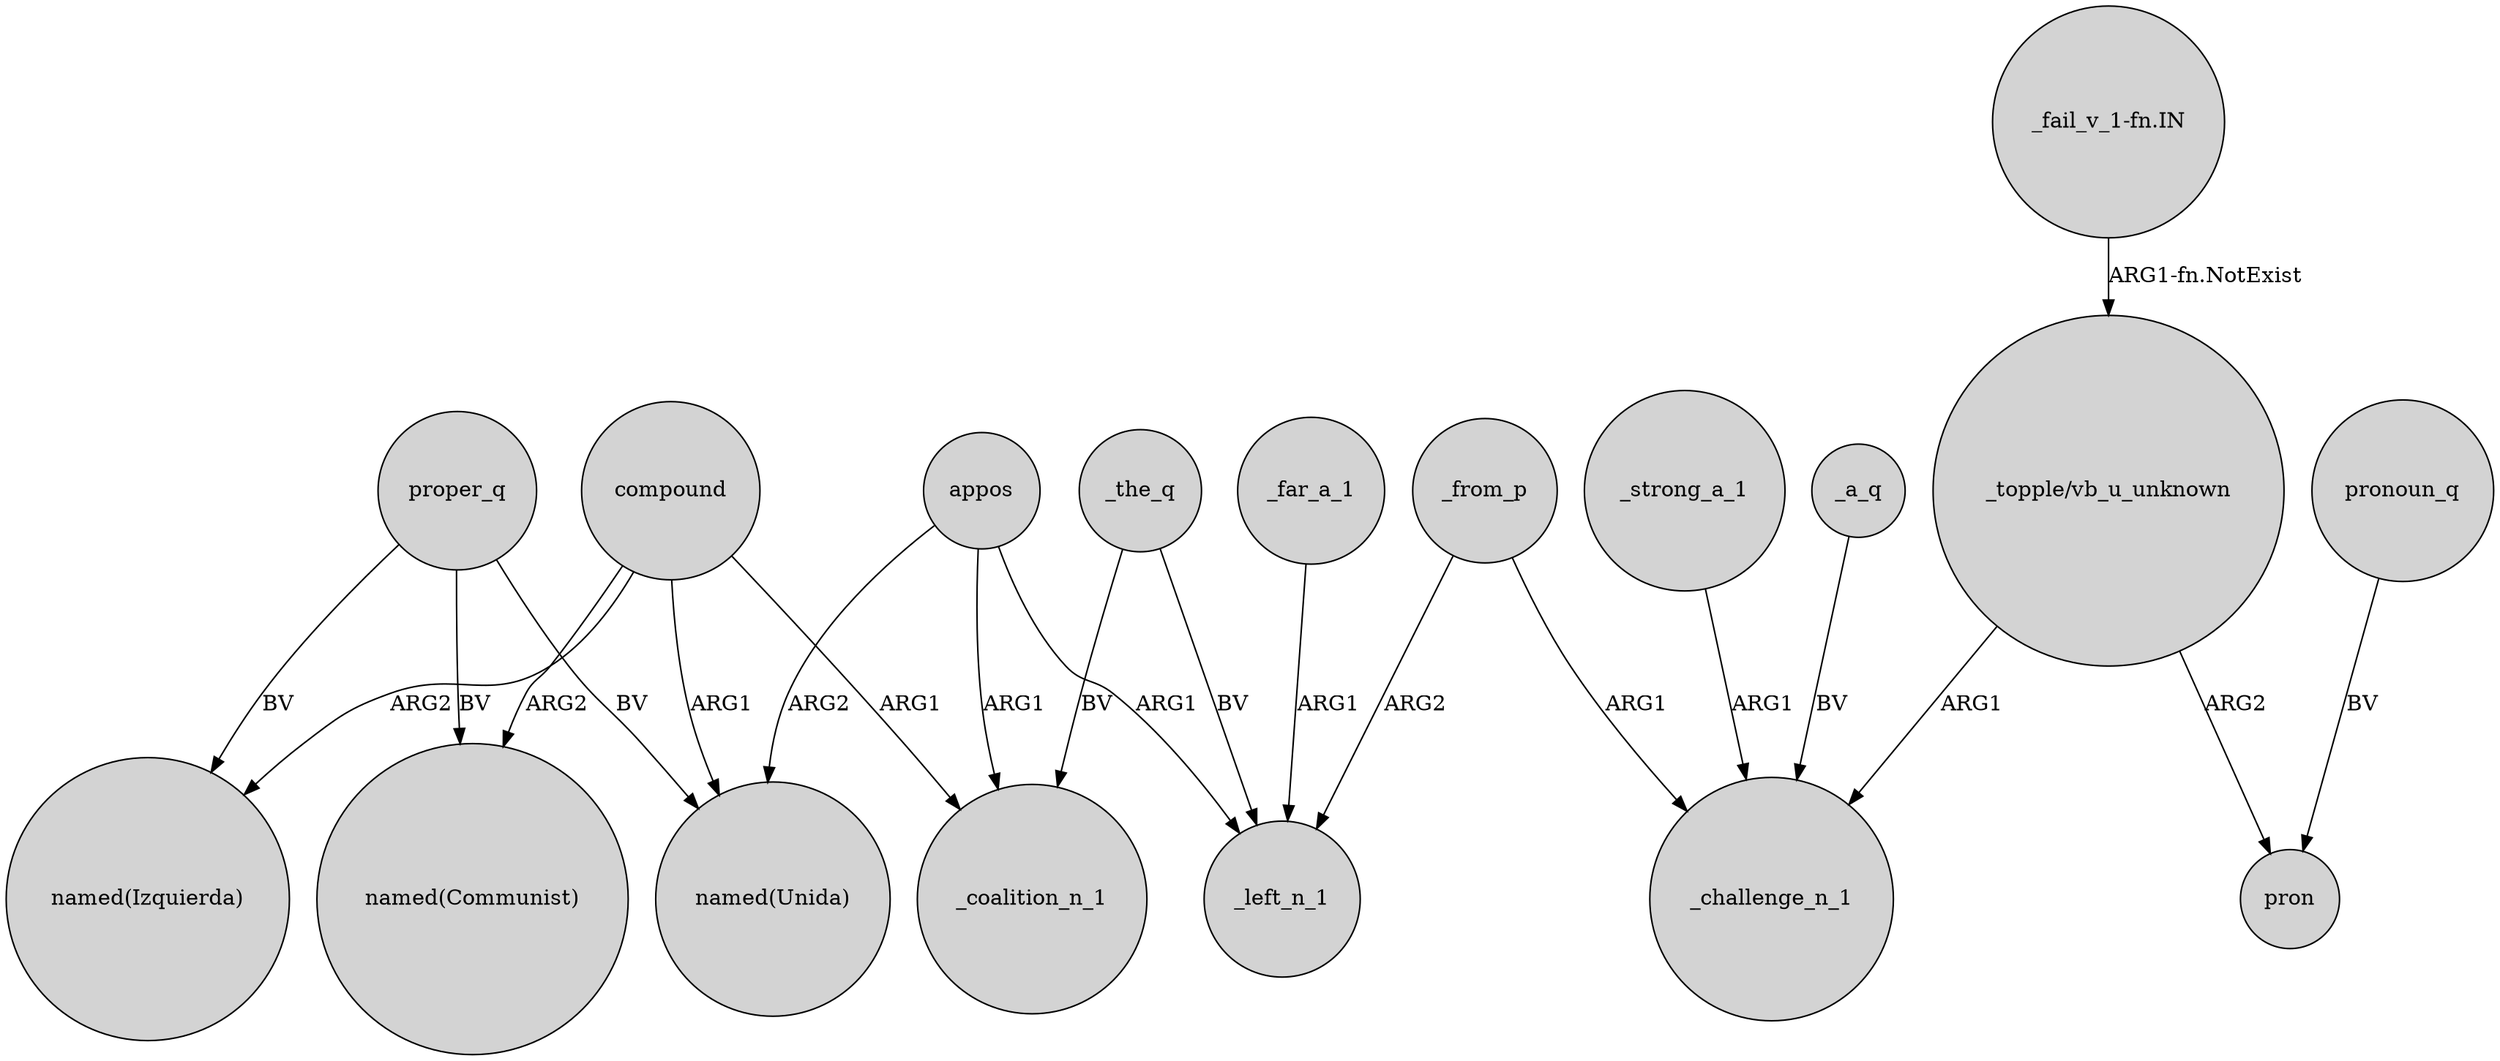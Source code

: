 digraph {
	node [shape=circle style=filled]
	compound -> "named(Izquierda)" [label=ARG2]
	_far_a_1 -> _left_n_1 [label=ARG1]
	appos -> _left_n_1 [label=ARG1]
	appos -> _coalition_n_1 [label=ARG1]
	proper_q -> "named(Communist)" [label=BV]
	"_fail_v_1-fn.IN" -> "_topple/vb_u_unknown" [label="ARG1-fn.NotExist"]
	proper_q -> "named(Izquierda)" [label=BV]
	"_topple/vb_u_unknown" -> pron [label=ARG2]
	"_topple/vb_u_unknown" -> _challenge_n_1 [label=ARG1]
	pronoun_q -> pron [label=BV]
	_a_q -> _challenge_n_1 [label=BV]
	_the_q -> _coalition_n_1 [label=BV]
	_from_p -> _left_n_1 [label=ARG2]
	_from_p -> _challenge_n_1 [label=ARG1]
	_strong_a_1 -> _challenge_n_1 [label=ARG1]
	proper_q -> "named(Unida)" [label=BV]
	_the_q -> _left_n_1 [label=BV]
	compound -> "named(Communist)" [label=ARG2]
	appos -> "named(Unida)" [label=ARG2]
	compound -> _coalition_n_1 [label=ARG1]
	compound -> "named(Unida)" [label=ARG1]
}
